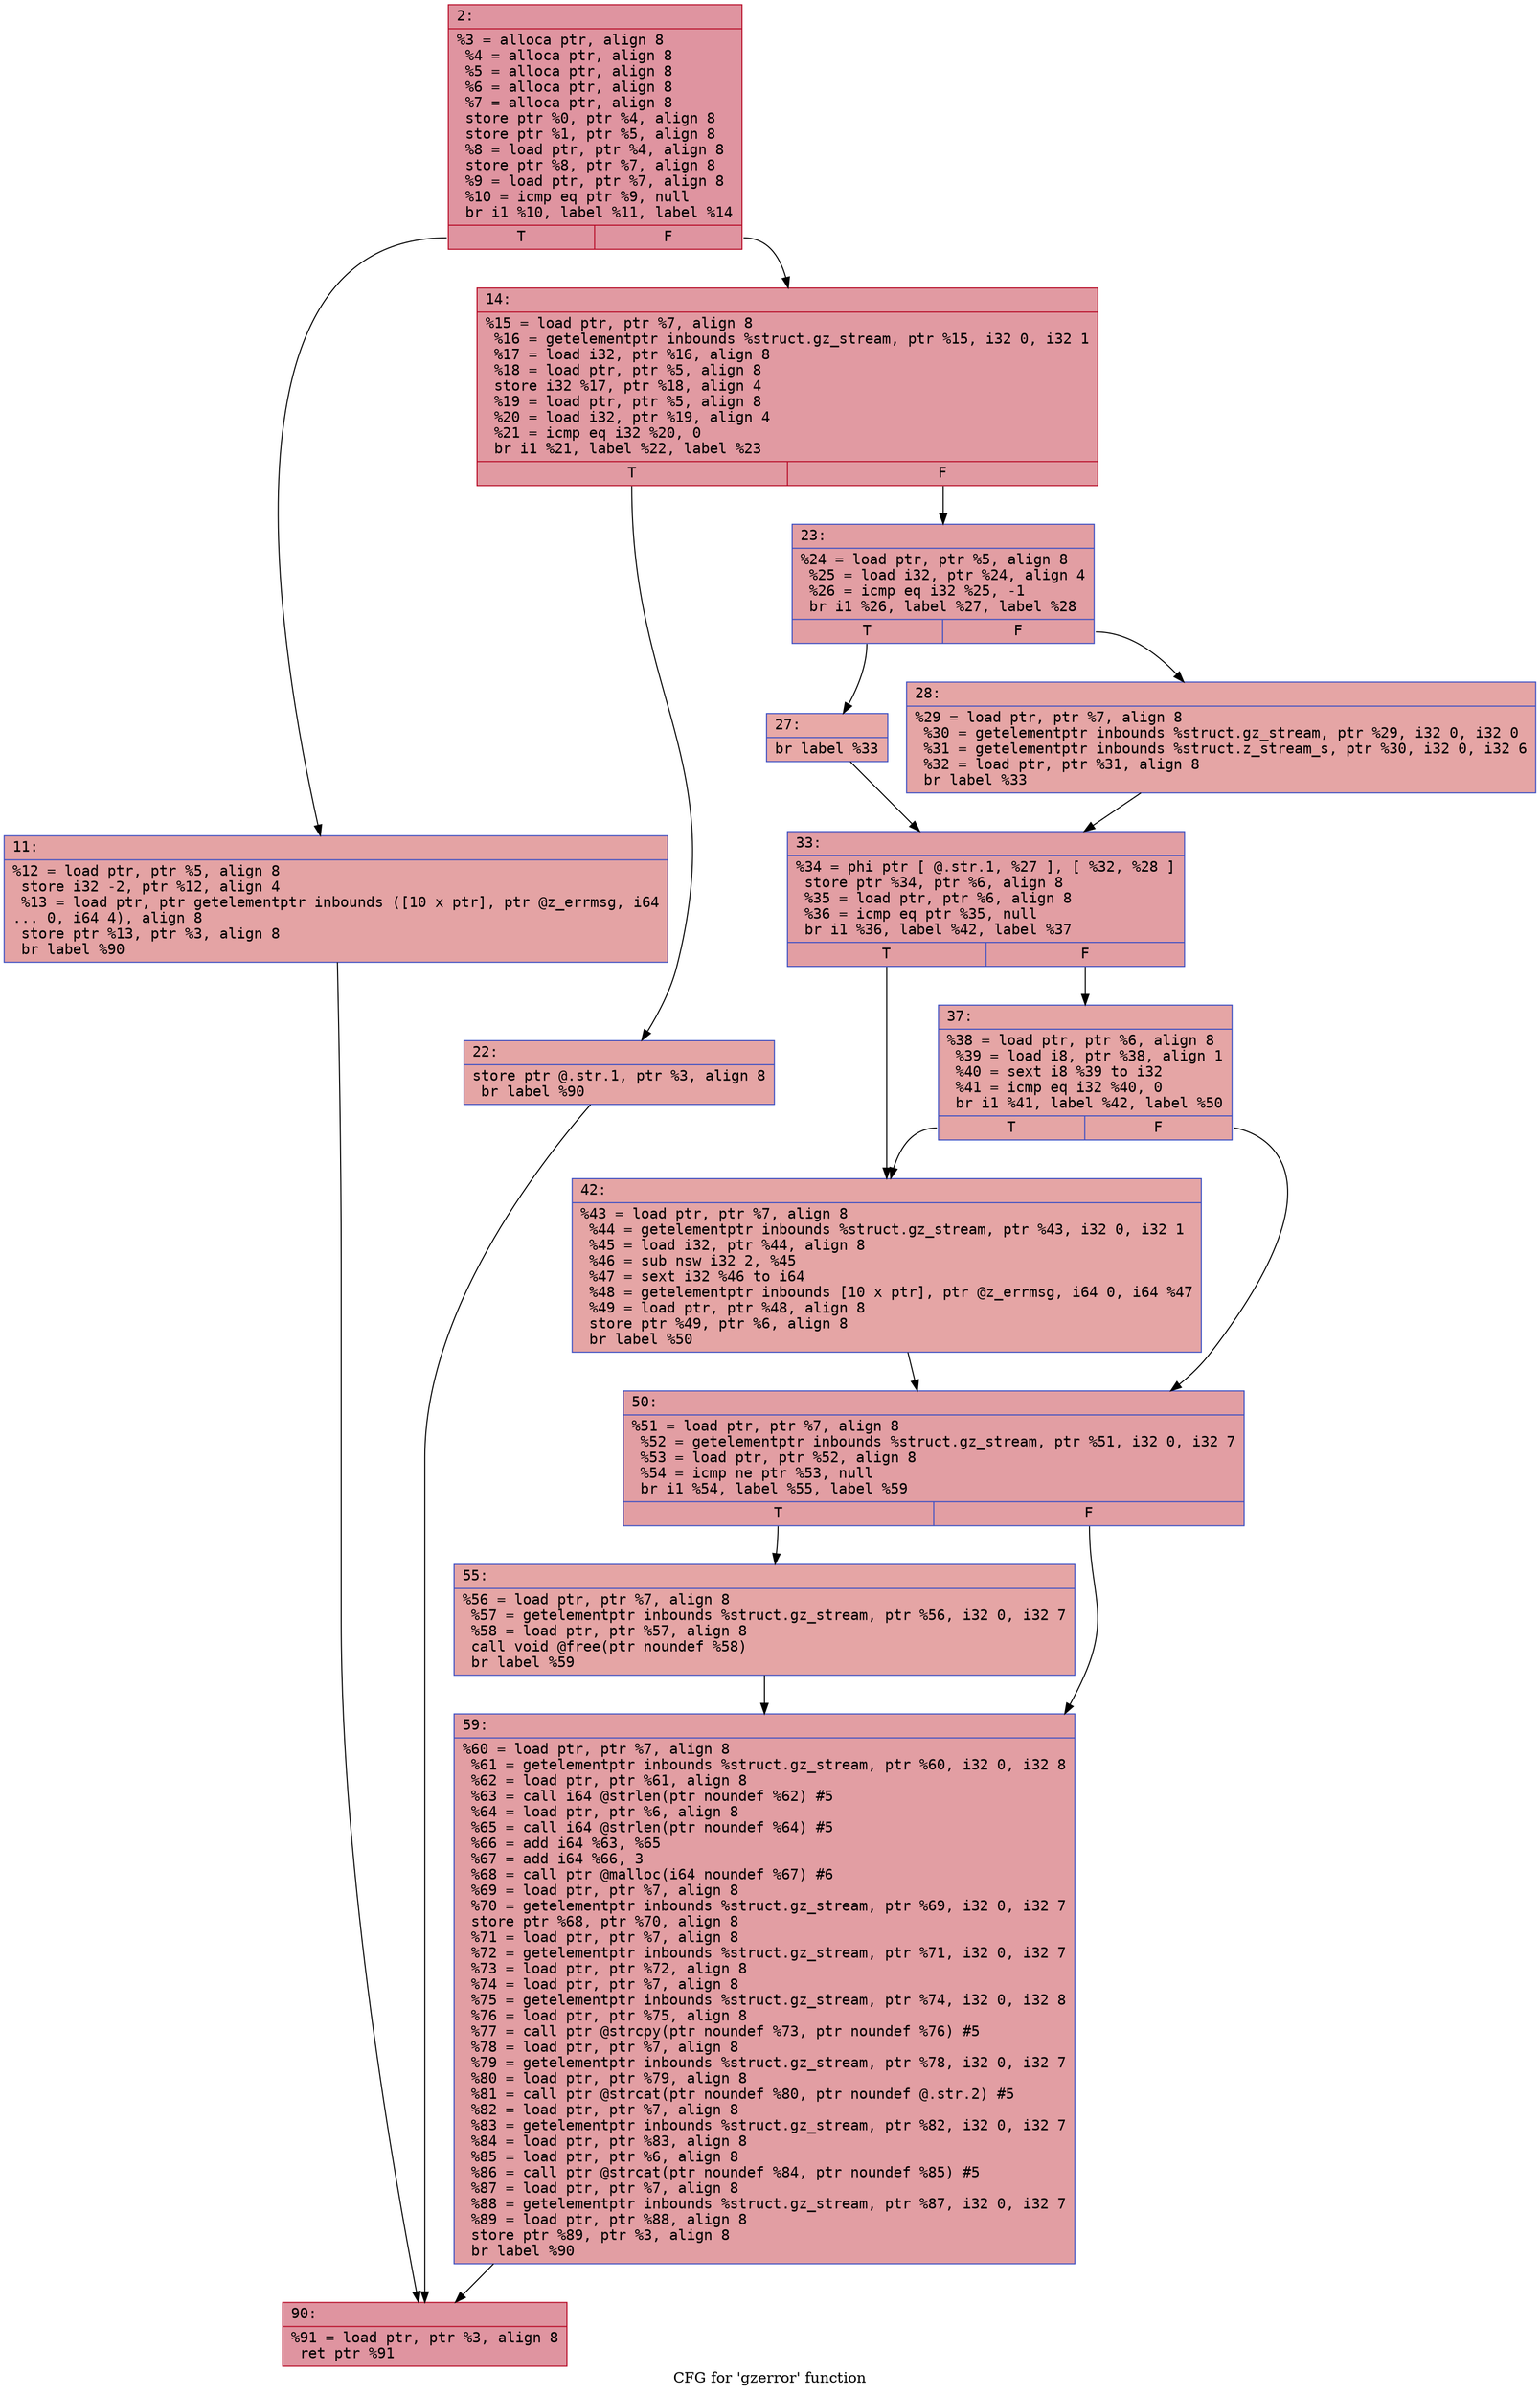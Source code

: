 digraph "CFG for 'gzerror' function" {
	label="CFG for 'gzerror' function";

	Node0x600002d8e670 [shape=record,color="#b70d28ff", style=filled, fillcolor="#b70d2870" fontname="Courier",label="{2:\l|  %3 = alloca ptr, align 8\l  %4 = alloca ptr, align 8\l  %5 = alloca ptr, align 8\l  %6 = alloca ptr, align 8\l  %7 = alloca ptr, align 8\l  store ptr %0, ptr %4, align 8\l  store ptr %1, ptr %5, align 8\l  %8 = load ptr, ptr %4, align 8\l  store ptr %8, ptr %7, align 8\l  %9 = load ptr, ptr %7, align 8\l  %10 = icmp eq ptr %9, null\l  br i1 %10, label %11, label %14\l|{<s0>T|<s1>F}}"];
	Node0x600002d8e670:s0 -> Node0x600002d8e6c0[tooltip="2 -> 11\nProbability 37.50%" ];
	Node0x600002d8e670:s1 -> Node0x600002d8e710[tooltip="2 -> 14\nProbability 62.50%" ];
	Node0x600002d8e6c0 [shape=record,color="#3d50c3ff", style=filled, fillcolor="#c32e3170" fontname="Courier",label="{11:\l|  %12 = load ptr, ptr %5, align 8\l  store i32 -2, ptr %12, align 4\l  %13 = load ptr, ptr getelementptr inbounds ([10 x ptr], ptr @z_errmsg, i64\l... 0, i64 4), align 8\l  store ptr %13, ptr %3, align 8\l  br label %90\l}"];
	Node0x600002d8e6c0 -> Node0x600002d8ea80[tooltip="11 -> 90\nProbability 100.00%" ];
	Node0x600002d8e710 [shape=record,color="#b70d28ff", style=filled, fillcolor="#bb1b2c70" fontname="Courier",label="{14:\l|  %15 = load ptr, ptr %7, align 8\l  %16 = getelementptr inbounds %struct.gz_stream, ptr %15, i32 0, i32 1\l  %17 = load i32, ptr %16, align 8\l  %18 = load ptr, ptr %5, align 8\l  store i32 %17, ptr %18, align 4\l  %19 = load ptr, ptr %5, align 8\l  %20 = load i32, ptr %19, align 4\l  %21 = icmp eq i32 %20, 0\l  br i1 %21, label %22, label %23\l|{<s0>T|<s1>F}}"];
	Node0x600002d8e710:s0 -> Node0x600002d8e760[tooltip="14 -> 22\nProbability 37.50%" ];
	Node0x600002d8e710:s1 -> Node0x600002d8e7b0[tooltip="14 -> 23\nProbability 62.50%" ];
	Node0x600002d8e760 [shape=record,color="#3d50c3ff", style=filled, fillcolor="#c5333470" fontname="Courier",label="{22:\l|  store ptr @.str.1, ptr %3, align 8\l  br label %90\l}"];
	Node0x600002d8e760 -> Node0x600002d8ea80[tooltip="22 -> 90\nProbability 100.00%" ];
	Node0x600002d8e7b0 [shape=record,color="#3d50c3ff", style=filled, fillcolor="#be242e70" fontname="Courier",label="{23:\l|  %24 = load ptr, ptr %5, align 8\l  %25 = load i32, ptr %24, align 4\l  %26 = icmp eq i32 %25, -1\l  br i1 %26, label %27, label %28\l|{<s0>T|<s1>F}}"];
	Node0x600002d8e7b0:s0 -> Node0x600002d8e800[tooltip="23 -> 27\nProbability 37.50%" ];
	Node0x600002d8e7b0:s1 -> Node0x600002d8e850[tooltip="23 -> 28\nProbability 62.50%" ];
	Node0x600002d8e800 [shape=record,color="#3d50c3ff", style=filled, fillcolor="#ca3b3770" fontname="Courier",label="{27:\l|  br label %33\l}"];
	Node0x600002d8e800 -> Node0x600002d8e8a0[tooltip="27 -> 33\nProbability 100.00%" ];
	Node0x600002d8e850 [shape=record,color="#3d50c3ff", style=filled, fillcolor="#c5333470" fontname="Courier",label="{28:\l|  %29 = load ptr, ptr %7, align 8\l  %30 = getelementptr inbounds %struct.gz_stream, ptr %29, i32 0, i32 0\l  %31 = getelementptr inbounds %struct.z_stream_s, ptr %30, i32 0, i32 6\l  %32 = load ptr, ptr %31, align 8\l  br label %33\l}"];
	Node0x600002d8e850 -> Node0x600002d8e8a0[tooltip="28 -> 33\nProbability 100.00%" ];
	Node0x600002d8e8a0 [shape=record,color="#3d50c3ff", style=filled, fillcolor="#be242e70" fontname="Courier",label="{33:\l|  %34 = phi ptr [ @.str.1, %27 ], [ %32, %28 ]\l  store ptr %34, ptr %6, align 8\l  %35 = load ptr, ptr %6, align 8\l  %36 = icmp eq ptr %35, null\l  br i1 %36, label %42, label %37\l|{<s0>T|<s1>F}}"];
	Node0x600002d8e8a0:s0 -> Node0x600002d8e940[tooltip="33 -> 42\nProbability 37.50%" ];
	Node0x600002d8e8a0:s1 -> Node0x600002d8e8f0[tooltip="33 -> 37\nProbability 62.50%" ];
	Node0x600002d8e8f0 [shape=record,color="#3d50c3ff", style=filled, fillcolor="#c5333470" fontname="Courier",label="{37:\l|  %38 = load ptr, ptr %6, align 8\l  %39 = load i8, ptr %38, align 1\l  %40 = sext i8 %39 to i32\l  %41 = icmp eq i32 %40, 0\l  br i1 %41, label %42, label %50\l|{<s0>T|<s1>F}}"];
	Node0x600002d8e8f0:s0 -> Node0x600002d8e940[tooltip="37 -> 42\nProbability 37.50%" ];
	Node0x600002d8e8f0:s1 -> Node0x600002d8e990[tooltip="37 -> 50\nProbability 62.50%" ];
	Node0x600002d8e940 [shape=record,color="#3d50c3ff", style=filled, fillcolor="#c5333470" fontname="Courier",label="{42:\l|  %43 = load ptr, ptr %7, align 8\l  %44 = getelementptr inbounds %struct.gz_stream, ptr %43, i32 0, i32 1\l  %45 = load i32, ptr %44, align 8\l  %46 = sub nsw i32 2, %45\l  %47 = sext i32 %46 to i64\l  %48 = getelementptr inbounds [10 x ptr], ptr @z_errmsg, i64 0, i64 %47\l  %49 = load ptr, ptr %48, align 8\l  store ptr %49, ptr %6, align 8\l  br label %50\l}"];
	Node0x600002d8e940 -> Node0x600002d8e990[tooltip="42 -> 50\nProbability 100.00%" ];
	Node0x600002d8e990 [shape=record,color="#3d50c3ff", style=filled, fillcolor="#be242e70" fontname="Courier",label="{50:\l|  %51 = load ptr, ptr %7, align 8\l  %52 = getelementptr inbounds %struct.gz_stream, ptr %51, i32 0, i32 7\l  %53 = load ptr, ptr %52, align 8\l  %54 = icmp ne ptr %53, null\l  br i1 %54, label %55, label %59\l|{<s0>T|<s1>F}}"];
	Node0x600002d8e990:s0 -> Node0x600002d8e9e0[tooltip="50 -> 55\nProbability 62.50%" ];
	Node0x600002d8e990:s1 -> Node0x600002d8ea30[tooltip="50 -> 59\nProbability 37.50%" ];
	Node0x600002d8e9e0 [shape=record,color="#3d50c3ff", style=filled, fillcolor="#c5333470" fontname="Courier",label="{55:\l|  %56 = load ptr, ptr %7, align 8\l  %57 = getelementptr inbounds %struct.gz_stream, ptr %56, i32 0, i32 7\l  %58 = load ptr, ptr %57, align 8\l  call void @free(ptr noundef %58)\l  br label %59\l}"];
	Node0x600002d8e9e0 -> Node0x600002d8ea30[tooltip="55 -> 59\nProbability 100.00%" ];
	Node0x600002d8ea30 [shape=record,color="#3d50c3ff", style=filled, fillcolor="#be242e70" fontname="Courier",label="{59:\l|  %60 = load ptr, ptr %7, align 8\l  %61 = getelementptr inbounds %struct.gz_stream, ptr %60, i32 0, i32 8\l  %62 = load ptr, ptr %61, align 8\l  %63 = call i64 @strlen(ptr noundef %62) #5\l  %64 = load ptr, ptr %6, align 8\l  %65 = call i64 @strlen(ptr noundef %64) #5\l  %66 = add i64 %63, %65\l  %67 = add i64 %66, 3\l  %68 = call ptr @malloc(i64 noundef %67) #6\l  %69 = load ptr, ptr %7, align 8\l  %70 = getelementptr inbounds %struct.gz_stream, ptr %69, i32 0, i32 7\l  store ptr %68, ptr %70, align 8\l  %71 = load ptr, ptr %7, align 8\l  %72 = getelementptr inbounds %struct.gz_stream, ptr %71, i32 0, i32 7\l  %73 = load ptr, ptr %72, align 8\l  %74 = load ptr, ptr %7, align 8\l  %75 = getelementptr inbounds %struct.gz_stream, ptr %74, i32 0, i32 8\l  %76 = load ptr, ptr %75, align 8\l  %77 = call ptr @strcpy(ptr noundef %73, ptr noundef %76) #5\l  %78 = load ptr, ptr %7, align 8\l  %79 = getelementptr inbounds %struct.gz_stream, ptr %78, i32 0, i32 7\l  %80 = load ptr, ptr %79, align 8\l  %81 = call ptr @strcat(ptr noundef %80, ptr noundef @.str.2) #5\l  %82 = load ptr, ptr %7, align 8\l  %83 = getelementptr inbounds %struct.gz_stream, ptr %82, i32 0, i32 7\l  %84 = load ptr, ptr %83, align 8\l  %85 = load ptr, ptr %6, align 8\l  %86 = call ptr @strcat(ptr noundef %84, ptr noundef %85) #5\l  %87 = load ptr, ptr %7, align 8\l  %88 = getelementptr inbounds %struct.gz_stream, ptr %87, i32 0, i32 7\l  %89 = load ptr, ptr %88, align 8\l  store ptr %89, ptr %3, align 8\l  br label %90\l}"];
	Node0x600002d8ea30 -> Node0x600002d8ea80[tooltip="59 -> 90\nProbability 100.00%" ];
	Node0x600002d8ea80 [shape=record,color="#b70d28ff", style=filled, fillcolor="#b70d2870" fontname="Courier",label="{90:\l|  %91 = load ptr, ptr %3, align 8\l  ret ptr %91\l}"];
}
